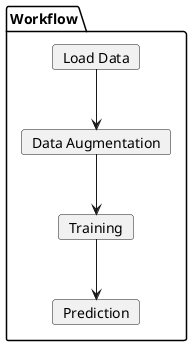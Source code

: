 @startuml Workflow
package "Workflow" as Workflow {
    card "Load Data" as DataLoad
    card "Data Augmentation" as Augmentation
    card "Training" as Training
    card "Prediction" as Prediction
}

DataLoad --> Augmentation
Augmentation --> Training
Training --> Prediction

@enduml